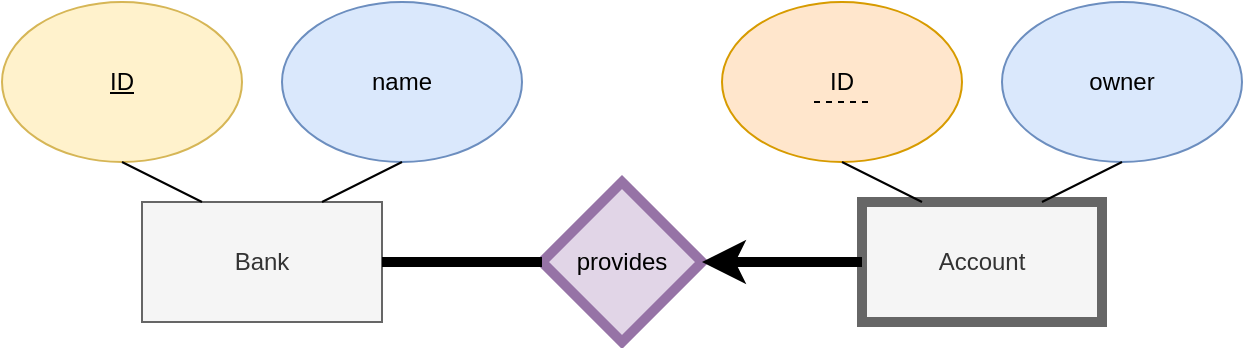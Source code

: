 <mxfile version="20.8.16" type="device"><diagram name="Page-1" id="kNiG6f8hRBZjtnjo1JZj"><mxGraphModel dx="794" dy="1194" grid="1" gridSize="10" guides="1" tooltips="1" connect="1" arrows="1" fold="1" page="1" pageScale="1" pageWidth="1169" pageHeight="827" math="0" shadow="0"><root><mxCell id="0"/><mxCell id="1" parent="0"/><mxCell id="BdR2eC5nwoIHdOsn5cO9-1" value="Bank" style="rounded=0;whiteSpace=wrap;html=1;fillColor=#f5f5f5;fontColor=#333333;strokeColor=#666666;" parent="1" vertex="1"><mxGeometry x="80" y="120" width="120" height="60" as="geometry"/></mxCell><mxCell id="BdR2eC5nwoIHdOsn5cO9-2" value="provides" style="rhombus;whiteSpace=wrap;html=1;fillColor=#e1d5e7;strokeColor=#9673a6;strokeWidth=5;" parent="1" vertex="1"><mxGeometry x="280" y="110" width="80" height="80" as="geometry"/></mxCell><mxCell id="BdR2eC5nwoIHdOsn5cO9-3" value="Account" style="rounded=0;whiteSpace=wrap;html=1;fillColor=#f5f5f5;fontColor=#333333;strokeColor=#666666;strokeWidth=5;" parent="1" vertex="1"><mxGeometry x="440" y="120" width="120" height="60" as="geometry"/></mxCell><mxCell id="BdR2eC5nwoIHdOsn5cO9-4" value="" style="endArrow=none;html=1;rounded=0;exitX=1;exitY=0.5;exitDx=0;exitDy=0;entryX=0;entryY=0.5;entryDx=0;entryDy=0;strokeWidth=5;" parent="1" source="BdR2eC5nwoIHdOsn5cO9-1" target="BdR2eC5nwoIHdOsn5cO9-2" edge="1"><mxGeometry width="50" height="50" relative="1" as="geometry"><mxPoint x="340" y="420" as="sourcePoint"/><mxPoint x="390" y="370" as="targetPoint"/></mxGeometry></mxCell><mxCell id="BdR2eC5nwoIHdOsn5cO9-5" value="" style="endArrow=classic;html=1;rounded=0;exitX=0;exitY=0.5;exitDx=0;exitDy=0;entryX=1;entryY=0.5;entryDx=0;entryDy=0;strokeWidth=5;" parent="1" source="BdR2eC5nwoIHdOsn5cO9-3" target="BdR2eC5nwoIHdOsn5cO9-2" edge="1"><mxGeometry width="50" height="50" relative="1" as="geometry"><mxPoint x="340" y="420" as="sourcePoint"/><mxPoint x="390" y="370" as="targetPoint"/></mxGeometry></mxCell><mxCell id="BdR2eC5nwoIHdOsn5cO9-6" value="&lt;u&gt;ID&lt;/u&gt;" style="ellipse;whiteSpace=wrap;html=1;fillColor=#fff2cc;strokeColor=#d6b656;" parent="1" vertex="1"><mxGeometry x="10" y="20" width="120" height="80" as="geometry"/></mxCell><mxCell id="BdR2eC5nwoIHdOsn5cO9-7" value="" style="endArrow=none;html=1;rounded=0;strokeWidth=1;exitX=0.5;exitY=1;exitDx=0;exitDy=0;entryX=0.25;entryY=0;entryDx=0;entryDy=0;" parent="1" source="BdR2eC5nwoIHdOsn5cO9-6" target="BdR2eC5nwoIHdOsn5cO9-1" edge="1"><mxGeometry width="50" height="50" relative="1" as="geometry"><mxPoint x="340" y="420" as="sourcePoint"/><mxPoint x="390" y="370" as="targetPoint"/></mxGeometry></mxCell><mxCell id="BdR2eC5nwoIHdOsn5cO9-8" value="name" style="ellipse;whiteSpace=wrap;html=1;fillColor=#dae8fc;strokeColor=#6c8ebf;" parent="1" vertex="1"><mxGeometry x="150" y="20" width="120" height="80" as="geometry"/></mxCell><mxCell id="BdR2eC5nwoIHdOsn5cO9-9" value="" style="endArrow=none;html=1;rounded=0;strokeWidth=1;exitX=0.75;exitY=0;exitDx=0;exitDy=0;entryX=0.5;entryY=1;entryDx=0;entryDy=0;" parent="1" source="BdR2eC5nwoIHdOsn5cO9-1" target="BdR2eC5nwoIHdOsn5cO9-8" edge="1"><mxGeometry width="50" height="50" relative="1" as="geometry"><mxPoint x="340" y="420" as="sourcePoint"/><mxPoint x="390" y="370" as="targetPoint"/></mxGeometry></mxCell><mxCell id="BdR2eC5nwoIHdOsn5cO9-10" value="ID" style="ellipse;whiteSpace=wrap;html=1;fillColor=#ffe6cc;strokeColor=#d79b00;" parent="1" vertex="1"><mxGeometry x="370" y="20" width="120" height="80" as="geometry"/></mxCell><mxCell id="BdR2eC5nwoIHdOsn5cO9-11" value="" style="endArrow=none;dashed=1;html=1;rounded=0;strokeWidth=1;" parent="1" edge="1"><mxGeometry width="50" height="50" relative="1" as="geometry"><mxPoint x="416" y="70" as="sourcePoint"/><mxPoint x="446" y="70" as="targetPoint"/></mxGeometry></mxCell><mxCell id="BdR2eC5nwoIHdOsn5cO9-12" value="owner" style="ellipse;whiteSpace=wrap;html=1;fillColor=#dae8fc;strokeColor=#6c8ebf;" parent="1" vertex="1"><mxGeometry x="510" y="20" width="120" height="80" as="geometry"/></mxCell><mxCell id="BdR2eC5nwoIHdOsn5cO9-13" value="" style="endArrow=none;html=1;rounded=0;strokeWidth=1;exitX=0.5;exitY=1;exitDx=0;exitDy=0;entryX=0.25;entryY=0;entryDx=0;entryDy=0;" parent="1" source="BdR2eC5nwoIHdOsn5cO9-10" target="BdR2eC5nwoIHdOsn5cO9-3" edge="1"><mxGeometry width="50" height="50" relative="1" as="geometry"><mxPoint x="290" y="270" as="sourcePoint"/><mxPoint x="340" y="220" as="targetPoint"/></mxGeometry></mxCell><mxCell id="BdR2eC5nwoIHdOsn5cO9-14" value="" style="endArrow=none;html=1;rounded=0;strokeWidth=1;entryX=0.5;entryY=1;entryDx=0;entryDy=0;exitX=0.75;exitY=0;exitDx=0;exitDy=0;" parent="1" source="BdR2eC5nwoIHdOsn5cO9-3" target="BdR2eC5nwoIHdOsn5cO9-12" edge="1"><mxGeometry width="50" height="50" relative="1" as="geometry"><mxPoint x="530" y="210" as="sourcePoint"/><mxPoint x="340" y="220" as="targetPoint"/></mxGeometry></mxCell></root></mxGraphModel></diagram></mxfile>